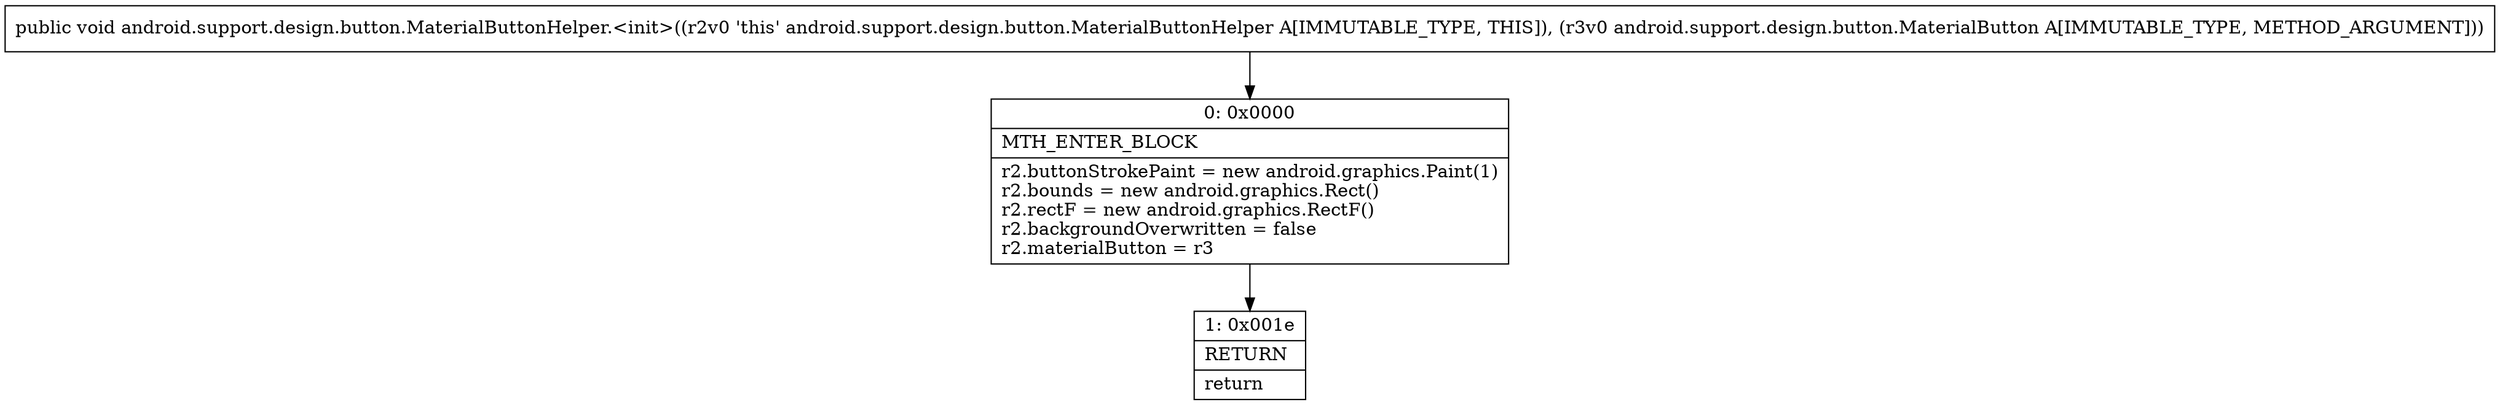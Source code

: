 digraph "CFG forandroid.support.design.button.MaterialButtonHelper.\<init\>(Landroid\/support\/design\/button\/MaterialButton;)V" {
Node_0 [shape=record,label="{0\:\ 0x0000|MTH_ENTER_BLOCK\l|r2.buttonStrokePaint = new android.graphics.Paint(1)\lr2.bounds = new android.graphics.Rect()\lr2.rectF = new android.graphics.RectF()\lr2.backgroundOverwritten = false\lr2.materialButton = r3\l}"];
Node_1 [shape=record,label="{1\:\ 0x001e|RETURN\l|return\l}"];
MethodNode[shape=record,label="{public void android.support.design.button.MaterialButtonHelper.\<init\>((r2v0 'this' android.support.design.button.MaterialButtonHelper A[IMMUTABLE_TYPE, THIS]), (r3v0 android.support.design.button.MaterialButton A[IMMUTABLE_TYPE, METHOD_ARGUMENT])) }"];
MethodNode -> Node_0;
Node_0 -> Node_1;
}

